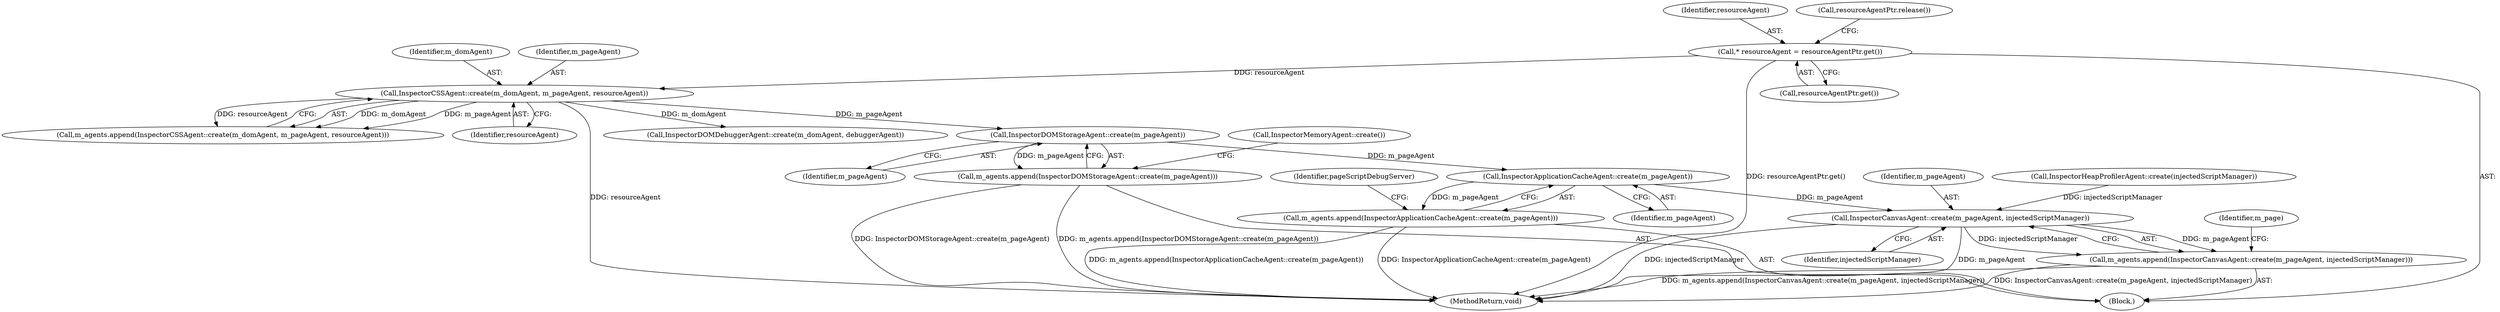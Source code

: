 digraph "0_Chrome_4c39b8e5670c4a0f2bb06008502ebb0c4fe322e0@API" {
"1000129" [label="(Call,InspectorDOMStorageAgent::create(m_pageAgent))"];
"1000124" [label="(Call,InspectorCSSAgent::create(m_domAgent, m_pageAgent, resourceAgent))"];
"1000118" [label="(Call,* resourceAgent = resourceAgentPtr.get())"];
"1000128" [label="(Call,m_agents.append(InspectorDOMStorageAgent::create(m_pageAgent)))"];
"1000134" [label="(Call,InspectorApplicationCacheAgent::create(m_pageAgent))"];
"1000133" [label="(Call,m_agents.append(InspectorApplicationCacheAgent::create(m_pageAgent)))"];
"1000160" [label="(Call,InspectorCanvasAgent::create(m_pageAgent, injectedScriptManager))"];
"1000159" [label="(Call,m_agents.append(InspectorCanvasAgent::create(m_pageAgent, injectedScriptManager)))"];
"1000118" [label="(Call,* resourceAgent = resourceAgentPtr.get())"];
"1000130" [label="(Identifier,m_pageAgent)"];
"1000129" [label="(Call,InspectorDOMStorageAgent::create(m_pageAgent))"];
"1000149" [label="(Call,InspectorDOMDebuggerAgent::create(m_domAgent, debuggerAgent))"];
"1000161" [label="(Identifier,m_pageAgent)"];
"1000119" [label="(Identifier,resourceAgent)"];
"1000165" [label="(Identifier,m_page)"];
"1000160" [label="(Call,InspectorCanvasAgent::create(m_pageAgent, injectedScriptManager))"];
"1000159" [label="(Call,m_agents.append(InspectorCanvasAgent::create(m_pageAgent, injectedScriptManager)))"];
"1000162" [label="(Identifier,injectedScriptManager)"];
"1000120" [label="(Call,resourceAgentPtr.get())"];
"1000125" [label="(Identifier,m_domAgent)"];
"1000132" [label="(Call,InspectorMemoryAgent::create())"];
"1000167" [label="(MethodReturn,void)"];
"1000157" [label="(Call,InspectorHeapProfilerAgent::create(injectedScriptManager))"];
"1000134" [label="(Call,InspectorApplicationCacheAgent::create(m_pageAgent))"];
"1000122" [label="(Call,resourceAgentPtr.release())"];
"1000126" [label="(Identifier,m_pageAgent)"];
"1000135" [label="(Identifier,m_pageAgent)"];
"1000124" [label="(Call,InspectorCSSAgent::create(m_domAgent, m_pageAgent, resourceAgent))"];
"1000128" [label="(Call,m_agents.append(InspectorDOMStorageAgent::create(m_pageAgent)))"];
"1000123" [label="(Call,m_agents.append(InspectorCSSAgent::create(m_domAgent, m_pageAgent, resourceAgent)))"];
"1000133" [label="(Call,m_agents.append(InspectorApplicationCacheAgent::create(m_pageAgent)))"];
"1000138" [label="(Identifier,pageScriptDebugServer)"];
"1000127" [label="(Identifier,resourceAgent)"];
"1000101" [label="(Block,)"];
"1000129" -> "1000128"  [label="AST: "];
"1000129" -> "1000130"  [label="CFG: "];
"1000130" -> "1000129"  [label="AST: "];
"1000128" -> "1000129"  [label="CFG: "];
"1000129" -> "1000128"  [label="DDG: m_pageAgent"];
"1000124" -> "1000129"  [label="DDG: m_pageAgent"];
"1000129" -> "1000134"  [label="DDG: m_pageAgent"];
"1000124" -> "1000123"  [label="AST: "];
"1000124" -> "1000127"  [label="CFG: "];
"1000125" -> "1000124"  [label="AST: "];
"1000126" -> "1000124"  [label="AST: "];
"1000127" -> "1000124"  [label="AST: "];
"1000123" -> "1000124"  [label="CFG: "];
"1000124" -> "1000167"  [label="DDG: resourceAgent"];
"1000124" -> "1000123"  [label="DDG: m_domAgent"];
"1000124" -> "1000123"  [label="DDG: m_pageAgent"];
"1000124" -> "1000123"  [label="DDG: resourceAgent"];
"1000118" -> "1000124"  [label="DDG: resourceAgent"];
"1000124" -> "1000149"  [label="DDG: m_domAgent"];
"1000118" -> "1000101"  [label="AST: "];
"1000118" -> "1000120"  [label="CFG: "];
"1000119" -> "1000118"  [label="AST: "];
"1000120" -> "1000118"  [label="AST: "];
"1000122" -> "1000118"  [label="CFG: "];
"1000118" -> "1000167"  [label="DDG: resourceAgentPtr.get()"];
"1000128" -> "1000101"  [label="AST: "];
"1000132" -> "1000128"  [label="CFG: "];
"1000128" -> "1000167"  [label="DDG: InspectorDOMStorageAgent::create(m_pageAgent)"];
"1000128" -> "1000167"  [label="DDG: m_agents.append(InspectorDOMStorageAgent::create(m_pageAgent))"];
"1000134" -> "1000133"  [label="AST: "];
"1000134" -> "1000135"  [label="CFG: "];
"1000135" -> "1000134"  [label="AST: "];
"1000133" -> "1000134"  [label="CFG: "];
"1000134" -> "1000133"  [label="DDG: m_pageAgent"];
"1000134" -> "1000160"  [label="DDG: m_pageAgent"];
"1000133" -> "1000101"  [label="AST: "];
"1000138" -> "1000133"  [label="CFG: "];
"1000133" -> "1000167"  [label="DDG: m_agents.append(InspectorApplicationCacheAgent::create(m_pageAgent))"];
"1000133" -> "1000167"  [label="DDG: InspectorApplicationCacheAgent::create(m_pageAgent)"];
"1000160" -> "1000159"  [label="AST: "];
"1000160" -> "1000162"  [label="CFG: "];
"1000161" -> "1000160"  [label="AST: "];
"1000162" -> "1000160"  [label="AST: "];
"1000159" -> "1000160"  [label="CFG: "];
"1000160" -> "1000167"  [label="DDG: injectedScriptManager"];
"1000160" -> "1000167"  [label="DDG: m_pageAgent"];
"1000160" -> "1000159"  [label="DDG: m_pageAgent"];
"1000160" -> "1000159"  [label="DDG: injectedScriptManager"];
"1000157" -> "1000160"  [label="DDG: injectedScriptManager"];
"1000159" -> "1000101"  [label="AST: "];
"1000165" -> "1000159"  [label="CFG: "];
"1000159" -> "1000167"  [label="DDG: m_agents.append(InspectorCanvasAgent::create(m_pageAgent, injectedScriptManager))"];
"1000159" -> "1000167"  [label="DDG: InspectorCanvasAgent::create(m_pageAgent, injectedScriptManager)"];
}
